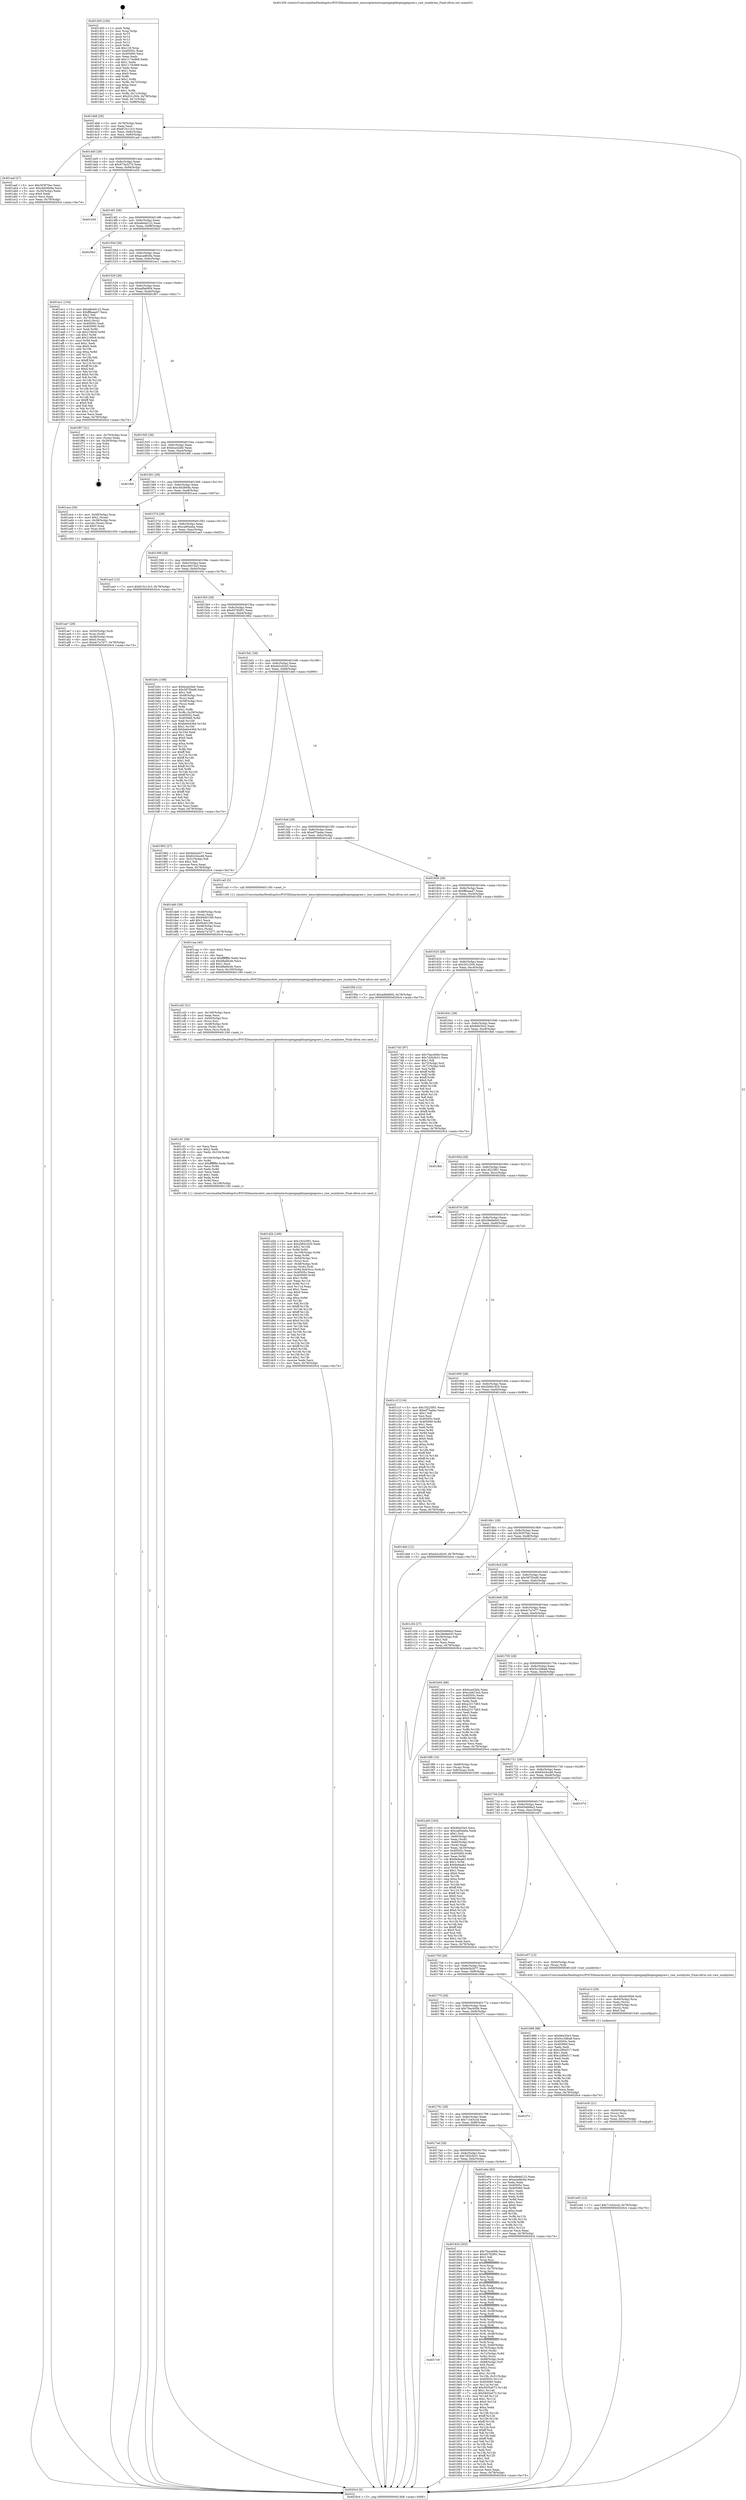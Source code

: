 digraph "0x401450" {
  label = "0x401450 (/mnt/c/Users/mathe/Desktop/tcc/POCII/binaries/extr_emscriptentestsopenjpeglibopenjpegraw.c_raw_numbytes_Final-ollvm.out::main(0))"
  labelloc = "t"
  node[shape=record]

  Entry [label="",width=0.3,height=0.3,shape=circle,fillcolor=black,style=filled]
  "0x4014b8" [label="{
     0x4014b8 [29]\l
     | [instrs]\l
     &nbsp;&nbsp;0x4014b8 \<+3\>: mov -0x78(%rbp),%eax\l
     &nbsp;&nbsp;0x4014bb \<+2\>: mov %eax,%ecx\l
     &nbsp;&nbsp;0x4014bd \<+6\>: sub $0x815c13c3,%ecx\l
     &nbsp;&nbsp;0x4014c3 \<+6\>: mov %eax,-0x8c(%rbp)\l
     &nbsp;&nbsp;0x4014c9 \<+6\>: mov %ecx,-0x90(%rbp)\l
     &nbsp;&nbsp;0x4014cf \<+6\>: je 0000000000401aaf \<main+0x65f\>\l
  }"]
  "0x401aaf" [label="{
     0x401aaf [27]\l
     | [instrs]\l
     &nbsp;&nbsp;0x401aaf \<+5\>: mov $0x303f70ec,%eax\l
     &nbsp;&nbsp;0x401ab4 \<+5\>: mov $0xc6d3849a,%ecx\l
     &nbsp;&nbsp;0x401ab9 \<+3\>: mov -0x30(%rbp),%edx\l
     &nbsp;&nbsp;0x401abc \<+3\>: cmp $0x0,%edx\l
     &nbsp;&nbsp;0x401abf \<+3\>: cmove %ecx,%eax\l
     &nbsp;&nbsp;0x401ac2 \<+3\>: mov %eax,-0x78(%rbp)\l
     &nbsp;&nbsp;0x401ac5 \<+5\>: jmp 00000000004020c4 \<main+0xc74\>\l
  }"]
  "0x4014d5" [label="{
     0x4014d5 [28]\l
     | [instrs]\l
     &nbsp;&nbsp;0x4014d5 \<+5\>: jmp 00000000004014da \<main+0x8a\>\l
     &nbsp;&nbsp;0x4014da \<+6\>: mov -0x8c(%rbp),%eax\l
     &nbsp;&nbsp;0x4014e0 \<+5\>: sub $0x973a3270,%eax\l
     &nbsp;&nbsp;0x4014e5 \<+6\>: mov %eax,-0x94(%rbp)\l
     &nbsp;&nbsp;0x4014eb \<+6\>: je 0000000000401e5d \<main+0xa0d\>\l
  }"]
  Exit [label="",width=0.3,height=0.3,shape=circle,fillcolor=black,style=filled,peripheries=2]
  "0x401e5d" [label="{
     0x401e5d\l
  }", style=dashed]
  "0x4014f1" [label="{
     0x4014f1 [28]\l
     | [instrs]\l
     &nbsp;&nbsp;0x4014f1 \<+5\>: jmp 00000000004014f6 \<main+0xa6\>\l
     &nbsp;&nbsp;0x4014f6 \<+6\>: mov -0x8c(%rbp),%eax\l
     &nbsp;&nbsp;0x4014fc \<+5\>: sub $0xa8e4d122,%eax\l
     &nbsp;&nbsp;0x401501 \<+6\>: mov %eax,-0x98(%rbp)\l
     &nbsp;&nbsp;0x401507 \<+6\>: je 00000000004020b3 \<main+0xc63\>\l
  }"]
  "0x401e45" [label="{
     0x401e45 [12]\l
     | [instrs]\l
     &nbsp;&nbsp;0x401e45 \<+7\>: movl $0x71443ccd,-0x78(%rbp)\l
     &nbsp;&nbsp;0x401e4c \<+5\>: jmp 00000000004020c4 \<main+0xc74\>\l
  }"]
  "0x4020b3" [label="{
     0x4020b3\l
  }", style=dashed]
  "0x40150d" [label="{
     0x40150d [28]\l
     | [instrs]\l
     &nbsp;&nbsp;0x40150d \<+5\>: jmp 0000000000401512 \<main+0xc2\>\l
     &nbsp;&nbsp;0x401512 \<+6\>: mov -0x8c(%rbp),%eax\l
     &nbsp;&nbsp;0x401518 \<+5\>: sub $0xacad6c6a,%eax\l
     &nbsp;&nbsp;0x40151d \<+6\>: mov %eax,-0x9c(%rbp)\l
     &nbsp;&nbsp;0x401523 \<+6\>: je 0000000000401ec1 \<main+0xa71\>\l
  }"]
  "0x401e30" [label="{
     0x401e30 [21]\l
     | [instrs]\l
     &nbsp;&nbsp;0x401e30 \<+4\>: mov -0x50(%rbp),%rcx\l
     &nbsp;&nbsp;0x401e34 \<+3\>: mov (%rcx),%rcx\l
     &nbsp;&nbsp;0x401e37 \<+3\>: mov %rcx,%rdi\l
     &nbsp;&nbsp;0x401e3a \<+6\>: mov %eax,-0x10c(%rbp)\l
     &nbsp;&nbsp;0x401e40 \<+5\>: call 0000000000401030 \<free@plt\>\l
     | [calls]\l
     &nbsp;&nbsp;0x401030 \{1\} (unknown)\l
  }"]
  "0x401ec1" [label="{
     0x401ec1 [154]\l
     | [instrs]\l
     &nbsp;&nbsp;0x401ec1 \<+5\>: mov $0xa8e4d122,%eax\l
     &nbsp;&nbsp;0x401ec6 \<+5\>: mov $0xff6aaa47,%ecx\l
     &nbsp;&nbsp;0x401ecb \<+2\>: mov $0x1,%dl\l
     &nbsp;&nbsp;0x401ecd \<+4\>: mov -0x70(%rbp),%rsi\l
     &nbsp;&nbsp;0x401ed1 \<+6\>: movl $0x0,(%rsi)\l
     &nbsp;&nbsp;0x401ed7 \<+7\>: mov 0x40505c,%edi\l
     &nbsp;&nbsp;0x401ede \<+8\>: mov 0x405060,%r8d\l
     &nbsp;&nbsp;0x401ee6 \<+3\>: mov %edi,%r9d\l
     &nbsp;&nbsp;0x401ee9 \<+7\>: sub $0x2180c6,%r9d\l
     &nbsp;&nbsp;0x401ef0 \<+4\>: sub $0x1,%r9d\l
     &nbsp;&nbsp;0x401ef4 \<+7\>: add $0x2180c6,%r9d\l
     &nbsp;&nbsp;0x401efb \<+4\>: imul %r9d,%edi\l
     &nbsp;&nbsp;0x401eff \<+3\>: and $0x1,%edi\l
     &nbsp;&nbsp;0x401f02 \<+3\>: cmp $0x0,%edi\l
     &nbsp;&nbsp;0x401f05 \<+4\>: sete %r10b\l
     &nbsp;&nbsp;0x401f09 \<+4\>: cmp $0xa,%r8d\l
     &nbsp;&nbsp;0x401f0d \<+4\>: setl %r11b\l
     &nbsp;&nbsp;0x401f11 \<+3\>: mov %r10b,%bl\l
     &nbsp;&nbsp;0x401f14 \<+3\>: xor $0xff,%bl\l
     &nbsp;&nbsp;0x401f17 \<+3\>: mov %r11b,%r14b\l
     &nbsp;&nbsp;0x401f1a \<+4\>: xor $0xff,%r14b\l
     &nbsp;&nbsp;0x401f1e \<+3\>: xor $0x0,%dl\l
     &nbsp;&nbsp;0x401f21 \<+3\>: mov %bl,%r15b\l
     &nbsp;&nbsp;0x401f24 \<+4\>: and $0x0,%r15b\l
     &nbsp;&nbsp;0x401f28 \<+3\>: and %dl,%r10b\l
     &nbsp;&nbsp;0x401f2b \<+3\>: mov %r14b,%r12b\l
     &nbsp;&nbsp;0x401f2e \<+4\>: and $0x0,%r12b\l
     &nbsp;&nbsp;0x401f32 \<+3\>: and %dl,%r11b\l
     &nbsp;&nbsp;0x401f35 \<+3\>: or %r10b,%r15b\l
     &nbsp;&nbsp;0x401f38 \<+3\>: or %r11b,%r12b\l
     &nbsp;&nbsp;0x401f3b \<+3\>: xor %r12b,%r15b\l
     &nbsp;&nbsp;0x401f3e \<+3\>: or %r14b,%bl\l
     &nbsp;&nbsp;0x401f41 \<+3\>: xor $0xff,%bl\l
     &nbsp;&nbsp;0x401f44 \<+3\>: or $0x0,%dl\l
     &nbsp;&nbsp;0x401f47 \<+2\>: and %dl,%bl\l
     &nbsp;&nbsp;0x401f49 \<+3\>: or %bl,%r15b\l
     &nbsp;&nbsp;0x401f4c \<+4\>: test $0x1,%r15b\l
     &nbsp;&nbsp;0x401f50 \<+3\>: cmovne %ecx,%eax\l
     &nbsp;&nbsp;0x401f53 \<+3\>: mov %eax,-0x78(%rbp)\l
     &nbsp;&nbsp;0x401f56 \<+5\>: jmp 00000000004020c4 \<main+0xc74\>\l
  }"]
  "0x401529" [label="{
     0x401529 [28]\l
     | [instrs]\l
     &nbsp;&nbsp;0x401529 \<+5\>: jmp 000000000040152e \<main+0xde\>\l
     &nbsp;&nbsp;0x40152e \<+6\>: mov -0x8c(%rbp),%eax\l
     &nbsp;&nbsp;0x401534 \<+5\>: sub $0xadfa6804,%eax\l
     &nbsp;&nbsp;0x401539 \<+6\>: mov %eax,-0xa0(%rbp)\l
     &nbsp;&nbsp;0x40153f \<+6\>: je 0000000000401f67 \<main+0xb17\>\l
  }"]
  "0x401e13" [label="{
     0x401e13 [29]\l
     | [instrs]\l
     &nbsp;&nbsp;0x401e13 \<+10\>: movabs $0x4030b6,%rdi\l
     &nbsp;&nbsp;0x401e1d \<+4\>: mov -0x40(%rbp),%rcx\l
     &nbsp;&nbsp;0x401e21 \<+2\>: mov %eax,(%rcx)\l
     &nbsp;&nbsp;0x401e23 \<+4\>: mov -0x40(%rbp),%rcx\l
     &nbsp;&nbsp;0x401e27 \<+2\>: mov (%rcx),%esi\l
     &nbsp;&nbsp;0x401e29 \<+2\>: mov $0x0,%al\l
     &nbsp;&nbsp;0x401e2b \<+5\>: call 0000000000401040 \<printf@plt\>\l
     | [calls]\l
     &nbsp;&nbsp;0x401040 \{1\} (unknown)\l
  }"]
  "0x401f67" [label="{
     0x401f67 [21]\l
     | [instrs]\l
     &nbsp;&nbsp;0x401f67 \<+4\>: mov -0x70(%rbp),%rax\l
     &nbsp;&nbsp;0x401f6b \<+2\>: mov (%rax),%eax\l
     &nbsp;&nbsp;0x401f6d \<+4\>: lea -0x28(%rbp),%rsp\l
     &nbsp;&nbsp;0x401f71 \<+1\>: pop %rbx\l
     &nbsp;&nbsp;0x401f72 \<+2\>: pop %r12\l
     &nbsp;&nbsp;0x401f74 \<+2\>: pop %r13\l
     &nbsp;&nbsp;0x401f76 \<+2\>: pop %r14\l
     &nbsp;&nbsp;0x401f78 \<+2\>: pop %r15\l
     &nbsp;&nbsp;0x401f7a \<+1\>: pop %rbp\l
     &nbsp;&nbsp;0x401f7b \<+1\>: ret\l
  }"]
  "0x401545" [label="{
     0x401545 [28]\l
     | [instrs]\l
     &nbsp;&nbsp;0x401545 \<+5\>: jmp 000000000040154a \<main+0xfa\>\l
     &nbsp;&nbsp;0x40154a \<+6\>: mov -0x8c(%rbp),%eax\l
     &nbsp;&nbsp;0x401550 \<+5\>: sub $0xbca42bfc,%eax\l
     &nbsp;&nbsp;0x401555 \<+6\>: mov %eax,-0xa4(%rbp)\l
     &nbsp;&nbsp;0x40155b \<+6\>: je 0000000000401fe8 \<main+0xb98\>\l
  }"]
  "0x401d2b" [label="{
     0x401d2b [169]\l
     | [instrs]\l
     &nbsp;&nbsp;0x401d2b \<+5\>: mov $0x19225f01,%ecx\l
     &nbsp;&nbsp;0x401d30 \<+5\>: mov $0x2b941620,%edx\l
     &nbsp;&nbsp;0x401d35 \<+3\>: mov $0x1,%r10b\l
     &nbsp;&nbsp;0x401d38 \<+3\>: xor %r8d,%r8d\l
     &nbsp;&nbsp;0x401d3b \<+7\>: mov -0x108(%rbp),%r9d\l
     &nbsp;&nbsp;0x401d42 \<+4\>: imul %eax,%r9d\l
     &nbsp;&nbsp;0x401d46 \<+4\>: mov -0x50(%rbp),%rsi\l
     &nbsp;&nbsp;0x401d4a \<+3\>: mov (%rsi),%rsi\l
     &nbsp;&nbsp;0x401d4d \<+4\>: mov -0x48(%rbp),%rdi\l
     &nbsp;&nbsp;0x401d51 \<+3\>: movslq (%rdi),%rdi\l
     &nbsp;&nbsp;0x401d54 \<+5\>: mov %r9d,0x4(%rsi,%rdi,8)\l
     &nbsp;&nbsp;0x401d59 \<+7\>: mov 0x40505c,%eax\l
     &nbsp;&nbsp;0x401d60 \<+8\>: mov 0x405060,%r9d\l
     &nbsp;&nbsp;0x401d68 \<+4\>: sub $0x1,%r8d\l
     &nbsp;&nbsp;0x401d6c \<+3\>: mov %eax,%r11d\l
     &nbsp;&nbsp;0x401d6f \<+3\>: add %r8d,%r11d\l
     &nbsp;&nbsp;0x401d72 \<+4\>: imul %r11d,%eax\l
     &nbsp;&nbsp;0x401d76 \<+3\>: and $0x1,%eax\l
     &nbsp;&nbsp;0x401d79 \<+3\>: cmp $0x0,%eax\l
     &nbsp;&nbsp;0x401d7c \<+3\>: sete %bl\l
     &nbsp;&nbsp;0x401d7f \<+4\>: cmp $0xa,%r9d\l
     &nbsp;&nbsp;0x401d83 \<+4\>: setl %r14b\l
     &nbsp;&nbsp;0x401d87 \<+3\>: mov %bl,%r15b\l
     &nbsp;&nbsp;0x401d8a \<+4\>: xor $0xff,%r15b\l
     &nbsp;&nbsp;0x401d8e \<+3\>: mov %r14b,%r12b\l
     &nbsp;&nbsp;0x401d91 \<+4\>: xor $0xff,%r12b\l
     &nbsp;&nbsp;0x401d95 \<+4\>: xor $0x0,%r10b\l
     &nbsp;&nbsp;0x401d99 \<+3\>: mov %r15b,%r13b\l
     &nbsp;&nbsp;0x401d9c \<+4\>: and $0x0,%r13b\l
     &nbsp;&nbsp;0x401da0 \<+3\>: and %r10b,%bl\l
     &nbsp;&nbsp;0x401da3 \<+3\>: mov %r12b,%al\l
     &nbsp;&nbsp;0x401da6 \<+2\>: and $0x0,%al\l
     &nbsp;&nbsp;0x401da8 \<+3\>: and %r10b,%r14b\l
     &nbsp;&nbsp;0x401dab \<+3\>: or %bl,%r13b\l
     &nbsp;&nbsp;0x401dae \<+3\>: or %r14b,%al\l
     &nbsp;&nbsp;0x401db1 \<+3\>: xor %al,%r13b\l
     &nbsp;&nbsp;0x401db4 \<+3\>: or %r12b,%r15b\l
     &nbsp;&nbsp;0x401db7 \<+4\>: xor $0xff,%r15b\l
     &nbsp;&nbsp;0x401dbb \<+4\>: or $0x0,%r10b\l
     &nbsp;&nbsp;0x401dbf \<+3\>: and %r10b,%r15b\l
     &nbsp;&nbsp;0x401dc2 \<+3\>: or %r15b,%r13b\l
     &nbsp;&nbsp;0x401dc5 \<+4\>: test $0x1,%r13b\l
     &nbsp;&nbsp;0x401dc9 \<+3\>: cmovne %edx,%ecx\l
     &nbsp;&nbsp;0x401dcc \<+3\>: mov %ecx,-0x78(%rbp)\l
     &nbsp;&nbsp;0x401dcf \<+5\>: jmp 00000000004020c4 \<main+0xc74\>\l
  }"]
  "0x401fe8" [label="{
     0x401fe8\l
  }", style=dashed]
  "0x401561" [label="{
     0x401561 [28]\l
     | [instrs]\l
     &nbsp;&nbsp;0x401561 \<+5\>: jmp 0000000000401566 \<main+0x116\>\l
     &nbsp;&nbsp;0x401566 \<+6\>: mov -0x8c(%rbp),%eax\l
     &nbsp;&nbsp;0x40156c \<+5\>: sub $0xc6d3849a,%eax\l
     &nbsp;&nbsp;0x401571 \<+6\>: mov %eax,-0xa8(%rbp)\l
     &nbsp;&nbsp;0x401577 \<+6\>: je 0000000000401aca \<main+0x67a\>\l
  }"]
  "0x401cf1" [label="{
     0x401cf1 [58]\l
     | [instrs]\l
     &nbsp;&nbsp;0x401cf1 \<+2\>: xor %ecx,%ecx\l
     &nbsp;&nbsp;0x401cf3 \<+5\>: mov $0x2,%edx\l
     &nbsp;&nbsp;0x401cf8 \<+6\>: mov %edx,-0x104(%rbp)\l
     &nbsp;&nbsp;0x401cfe \<+1\>: cltd\l
     &nbsp;&nbsp;0x401cff \<+7\>: mov -0x104(%rbp),%r8d\l
     &nbsp;&nbsp;0x401d06 \<+3\>: idiv %r8d\l
     &nbsp;&nbsp;0x401d09 \<+6\>: imul $0xfffffffe,%edx,%edx\l
     &nbsp;&nbsp;0x401d0f \<+3\>: mov %ecx,%r9d\l
     &nbsp;&nbsp;0x401d12 \<+3\>: sub %edx,%r9d\l
     &nbsp;&nbsp;0x401d15 \<+2\>: mov %ecx,%edx\l
     &nbsp;&nbsp;0x401d17 \<+3\>: sub $0x1,%edx\l
     &nbsp;&nbsp;0x401d1a \<+3\>: add %edx,%r9d\l
     &nbsp;&nbsp;0x401d1d \<+3\>: sub %r9d,%ecx\l
     &nbsp;&nbsp;0x401d20 \<+6\>: mov %ecx,-0x108(%rbp)\l
     &nbsp;&nbsp;0x401d26 \<+5\>: call 0000000000401160 \<next_i\>\l
     | [calls]\l
     &nbsp;&nbsp;0x401160 \{1\} (/mnt/c/Users/mathe/Desktop/tcc/POCII/binaries/extr_emscriptentestsopenjpeglibopenjpegraw.c_raw_numbytes_Final-ollvm.out::next_i)\l
  }"]
  "0x401aca" [label="{
     0x401aca [29]\l
     | [instrs]\l
     &nbsp;&nbsp;0x401aca \<+4\>: mov -0x58(%rbp),%rax\l
     &nbsp;&nbsp;0x401ace \<+6\>: movl $0x1,(%rax)\l
     &nbsp;&nbsp;0x401ad4 \<+4\>: mov -0x58(%rbp),%rax\l
     &nbsp;&nbsp;0x401ad8 \<+3\>: movslq (%rax),%rax\l
     &nbsp;&nbsp;0x401adb \<+4\>: shl $0x3,%rax\l
     &nbsp;&nbsp;0x401adf \<+3\>: mov %rax,%rdi\l
     &nbsp;&nbsp;0x401ae2 \<+5\>: call 0000000000401050 \<malloc@plt\>\l
     | [calls]\l
     &nbsp;&nbsp;0x401050 \{1\} (unknown)\l
  }"]
  "0x40157d" [label="{
     0x40157d [28]\l
     | [instrs]\l
     &nbsp;&nbsp;0x40157d \<+5\>: jmp 0000000000401582 \<main+0x132\>\l
     &nbsp;&nbsp;0x401582 \<+6\>: mov -0x8c(%rbp),%eax\l
     &nbsp;&nbsp;0x401588 \<+5\>: sub $0xca85eeba,%eax\l
     &nbsp;&nbsp;0x40158d \<+6\>: mov %eax,-0xac(%rbp)\l
     &nbsp;&nbsp;0x401593 \<+6\>: je 0000000000401aa3 \<main+0x653\>\l
  }"]
  "0x401cd2" [label="{
     0x401cd2 [31]\l
     | [instrs]\l
     &nbsp;&nbsp;0x401cd2 \<+6\>: mov -0x100(%rbp),%ecx\l
     &nbsp;&nbsp;0x401cd8 \<+3\>: imul %eax,%ecx\l
     &nbsp;&nbsp;0x401cdb \<+4\>: mov -0x50(%rbp),%rsi\l
     &nbsp;&nbsp;0x401cdf \<+3\>: mov (%rsi),%rsi\l
     &nbsp;&nbsp;0x401ce2 \<+4\>: mov -0x48(%rbp),%rdi\l
     &nbsp;&nbsp;0x401ce6 \<+3\>: movslq (%rdi),%rdi\l
     &nbsp;&nbsp;0x401ce9 \<+3\>: mov %ecx,(%rsi,%rdi,8)\l
     &nbsp;&nbsp;0x401cec \<+5\>: call 0000000000401160 \<next_i\>\l
     | [calls]\l
     &nbsp;&nbsp;0x401160 \{1\} (/mnt/c/Users/mathe/Desktop/tcc/POCII/binaries/extr_emscriptentestsopenjpeglibopenjpegraw.c_raw_numbytes_Final-ollvm.out::next_i)\l
  }"]
  "0x401aa3" [label="{
     0x401aa3 [12]\l
     | [instrs]\l
     &nbsp;&nbsp;0x401aa3 \<+7\>: movl $0x815c13c3,-0x78(%rbp)\l
     &nbsp;&nbsp;0x401aaa \<+5\>: jmp 00000000004020c4 \<main+0xc74\>\l
  }"]
  "0x401599" [label="{
     0x401599 [28]\l
     | [instrs]\l
     &nbsp;&nbsp;0x401599 \<+5\>: jmp 000000000040159e \<main+0x14e\>\l
     &nbsp;&nbsp;0x40159e \<+6\>: mov -0x8c(%rbp),%eax\l
     &nbsp;&nbsp;0x4015a4 \<+5\>: sub $0xccb615a5,%eax\l
     &nbsp;&nbsp;0x4015a9 \<+6\>: mov %eax,-0xb0(%rbp)\l
     &nbsp;&nbsp;0x4015af \<+6\>: je 0000000000401b5c \<main+0x70c\>\l
  }"]
  "0x401caa" [label="{
     0x401caa [40]\l
     | [instrs]\l
     &nbsp;&nbsp;0x401caa \<+5\>: mov $0x2,%ecx\l
     &nbsp;&nbsp;0x401caf \<+1\>: cltd\l
     &nbsp;&nbsp;0x401cb0 \<+2\>: idiv %ecx\l
     &nbsp;&nbsp;0x401cb2 \<+6\>: imul $0xfffffffe,%edx,%ecx\l
     &nbsp;&nbsp;0x401cb8 \<+6\>: sub $0xd6afdceb,%ecx\l
     &nbsp;&nbsp;0x401cbe \<+3\>: add $0x1,%ecx\l
     &nbsp;&nbsp;0x401cc1 \<+6\>: add $0xd6afdceb,%ecx\l
     &nbsp;&nbsp;0x401cc7 \<+6\>: mov %ecx,-0x100(%rbp)\l
     &nbsp;&nbsp;0x401ccd \<+5\>: call 0000000000401160 \<next_i\>\l
     | [calls]\l
     &nbsp;&nbsp;0x401160 \{1\} (/mnt/c/Users/mathe/Desktop/tcc/POCII/binaries/extr_emscriptentestsopenjpeglibopenjpegraw.c_raw_numbytes_Final-ollvm.out::next_i)\l
  }"]
  "0x401b5c" [label="{
     0x401b5c [168]\l
     | [instrs]\l
     &nbsp;&nbsp;0x401b5c \<+5\>: mov $0xbca42bfc,%eax\l
     &nbsp;&nbsp;0x401b61 \<+5\>: mov $0x387f3ed6,%ecx\l
     &nbsp;&nbsp;0x401b66 \<+2\>: mov $0x1,%dl\l
     &nbsp;&nbsp;0x401b68 \<+4\>: mov -0x48(%rbp),%rsi\l
     &nbsp;&nbsp;0x401b6c \<+2\>: mov (%rsi),%edi\l
     &nbsp;&nbsp;0x401b6e \<+4\>: mov -0x58(%rbp),%rsi\l
     &nbsp;&nbsp;0x401b72 \<+2\>: cmp (%rsi),%edi\l
     &nbsp;&nbsp;0x401b74 \<+4\>: setl %r8b\l
     &nbsp;&nbsp;0x401b78 \<+4\>: and $0x1,%r8b\l
     &nbsp;&nbsp;0x401b7c \<+4\>: mov %r8b,-0x29(%rbp)\l
     &nbsp;&nbsp;0x401b80 \<+7\>: mov 0x40505c,%edi\l
     &nbsp;&nbsp;0x401b87 \<+8\>: mov 0x405060,%r9d\l
     &nbsp;&nbsp;0x401b8f \<+3\>: mov %edi,%r10d\l
     &nbsp;&nbsp;0x401b92 \<+7\>: sub $0xbe6e436d,%r10d\l
     &nbsp;&nbsp;0x401b99 \<+4\>: sub $0x1,%r10d\l
     &nbsp;&nbsp;0x401b9d \<+7\>: add $0xbe6e436d,%r10d\l
     &nbsp;&nbsp;0x401ba4 \<+4\>: imul %r10d,%edi\l
     &nbsp;&nbsp;0x401ba8 \<+3\>: and $0x1,%edi\l
     &nbsp;&nbsp;0x401bab \<+3\>: cmp $0x0,%edi\l
     &nbsp;&nbsp;0x401bae \<+4\>: sete %r8b\l
     &nbsp;&nbsp;0x401bb2 \<+4\>: cmp $0xa,%r9d\l
     &nbsp;&nbsp;0x401bb6 \<+4\>: setl %r11b\l
     &nbsp;&nbsp;0x401bba \<+3\>: mov %r8b,%bl\l
     &nbsp;&nbsp;0x401bbd \<+3\>: xor $0xff,%bl\l
     &nbsp;&nbsp;0x401bc0 \<+3\>: mov %r11b,%r14b\l
     &nbsp;&nbsp;0x401bc3 \<+4\>: xor $0xff,%r14b\l
     &nbsp;&nbsp;0x401bc7 \<+3\>: xor $0x1,%dl\l
     &nbsp;&nbsp;0x401bca \<+3\>: mov %bl,%r15b\l
     &nbsp;&nbsp;0x401bcd \<+4\>: and $0xff,%r15b\l
     &nbsp;&nbsp;0x401bd1 \<+3\>: and %dl,%r8b\l
     &nbsp;&nbsp;0x401bd4 \<+3\>: mov %r14b,%r12b\l
     &nbsp;&nbsp;0x401bd7 \<+4\>: and $0xff,%r12b\l
     &nbsp;&nbsp;0x401bdb \<+3\>: and %dl,%r11b\l
     &nbsp;&nbsp;0x401bde \<+3\>: or %r8b,%r15b\l
     &nbsp;&nbsp;0x401be1 \<+3\>: or %r11b,%r12b\l
     &nbsp;&nbsp;0x401be4 \<+3\>: xor %r12b,%r15b\l
     &nbsp;&nbsp;0x401be7 \<+3\>: or %r14b,%bl\l
     &nbsp;&nbsp;0x401bea \<+3\>: xor $0xff,%bl\l
     &nbsp;&nbsp;0x401bed \<+3\>: or $0x1,%dl\l
     &nbsp;&nbsp;0x401bf0 \<+2\>: and %dl,%bl\l
     &nbsp;&nbsp;0x401bf2 \<+3\>: or %bl,%r15b\l
     &nbsp;&nbsp;0x401bf5 \<+4\>: test $0x1,%r15b\l
     &nbsp;&nbsp;0x401bf9 \<+3\>: cmovne %ecx,%eax\l
     &nbsp;&nbsp;0x401bfc \<+3\>: mov %eax,-0x78(%rbp)\l
     &nbsp;&nbsp;0x401bff \<+5\>: jmp 00000000004020c4 \<main+0xc74\>\l
  }"]
  "0x4015b5" [label="{
     0x4015b5 [28]\l
     | [instrs]\l
     &nbsp;&nbsp;0x4015b5 \<+5\>: jmp 00000000004015ba \<main+0x16a\>\l
     &nbsp;&nbsp;0x4015ba \<+6\>: mov -0x8c(%rbp),%eax\l
     &nbsp;&nbsp;0x4015c0 \<+5\>: sub $0xd3782f01,%eax\l
     &nbsp;&nbsp;0x4015c5 \<+6\>: mov %eax,-0xb4(%rbp)\l
     &nbsp;&nbsp;0x4015cb \<+6\>: je 0000000000401962 \<main+0x512\>\l
  }"]
  "0x401ae7" [label="{
     0x401ae7 [29]\l
     | [instrs]\l
     &nbsp;&nbsp;0x401ae7 \<+4\>: mov -0x50(%rbp),%rdi\l
     &nbsp;&nbsp;0x401aeb \<+3\>: mov %rax,(%rdi)\l
     &nbsp;&nbsp;0x401aee \<+4\>: mov -0x48(%rbp),%rax\l
     &nbsp;&nbsp;0x401af2 \<+6\>: movl $0x0,(%rax)\l
     &nbsp;&nbsp;0x401af8 \<+7\>: movl $0x4c7a7d77,-0x78(%rbp)\l
     &nbsp;&nbsp;0x401aff \<+5\>: jmp 00000000004020c4 \<main+0xc74\>\l
  }"]
  "0x401962" [label="{
     0x401962 [27]\l
     | [instrs]\l
     &nbsp;&nbsp;0x401962 \<+5\>: mov $0x6e5a2677,%eax\l
     &nbsp;&nbsp;0x401967 \<+5\>: mov $0x6424ca46,%ecx\l
     &nbsp;&nbsp;0x40196c \<+3\>: mov -0x31(%rbp),%dl\l
     &nbsp;&nbsp;0x40196f \<+3\>: test $0x1,%dl\l
     &nbsp;&nbsp;0x401972 \<+3\>: cmovne %ecx,%eax\l
     &nbsp;&nbsp;0x401975 \<+3\>: mov %eax,-0x78(%rbp)\l
     &nbsp;&nbsp;0x401978 \<+5\>: jmp 00000000004020c4 \<main+0xc74\>\l
  }"]
  "0x4015d1" [label="{
     0x4015d1 [28]\l
     | [instrs]\l
     &nbsp;&nbsp;0x4015d1 \<+5\>: jmp 00000000004015d6 \<main+0x186\>\l
     &nbsp;&nbsp;0x4015d6 \<+6\>: mov -0x8c(%rbp),%eax\l
     &nbsp;&nbsp;0x4015dc \<+5\>: sub $0xeb2cd2e5,%eax\l
     &nbsp;&nbsp;0x4015e1 \<+6\>: mov %eax,-0xb8(%rbp)\l
     &nbsp;&nbsp;0x4015e7 \<+6\>: je 0000000000401de0 \<main+0x990\>\l
  }"]
  "0x401a00" [label="{
     0x401a00 [163]\l
     | [instrs]\l
     &nbsp;&nbsp;0x401a00 \<+5\>: mov $0x9d435e3,%ecx\l
     &nbsp;&nbsp;0x401a05 \<+5\>: mov $0xca85eeba,%edx\l
     &nbsp;&nbsp;0x401a0a \<+3\>: mov $0x1,%sil\l
     &nbsp;&nbsp;0x401a0d \<+4\>: mov -0x60(%rbp),%rdi\l
     &nbsp;&nbsp;0x401a11 \<+2\>: mov %eax,(%rdi)\l
     &nbsp;&nbsp;0x401a13 \<+4\>: mov -0x60(%rbp),%rdi\l
     &nbsp;&nbsp;0x401a17 \<+2\>: mov (%rdi),%eax\l
     &nbsp;&nbsp;0x401a19 \<+3\>: mov %eax,-0x30(%rbp)\l
     &nbsp;&nbsp;0x401a1c \<+7\>: mov 0x40505c,%eax\l
     &nbsp;&nbsp;0x401a23 \<+8\>: mov 0x405060,%r8d\l
     &nbsp;&nbsp;0x401a2b \<+3\>: mov %eax,%r9d\l
     &nbsp;&nbsp;0x401a2e \<+7\>: sub $0x6e9aa63,%r9d\l
     &nbsp;&nbsp;0x401a35 \<+4\>: sub $0x1,%r9d\l
     &nbsp;&nbsp;0x401a39 \<+7\>: add $0x6e9aa63,%r9d\l
     &nbsp;&nbsp;0x401a40 \<+4\>: imul %r9d,%eax\l
     &nbsp;&nbsp;0x401a44 \<+3\>: and $0x1,%eax\l
     &nbsp;&nbsp;0x401a47 \<+3\>: cmp $0x0,%eax\l
     &nbsp;&nbsp;0x401a4a \<+4\>: sete %r10b\l
     &nbsp;&nbsp;0x401a4e \<+4\>: cmp $0xa,%r8d\l
     &nbsp;&nbsp;0x401a52 \<+4\>: setl %r11b\l
     &nbsp;&nbsp;0x401a56 \<+3\>: mov %r10b,%bl\l
     &nbsp;&nbsp;0x401a59 \<+3\>: xor $0xff,%bl\l
     &nbsp;&nbsp;0x401a5c \<+3\>: mov %r11b,%r14b\l
     &nbsp;&nbsp;0x401a5f \<+4\>: xor $0xff,%r14b\l
     &nbsp;&nbsp;0x401a63 \<+4\>: xor $0x0,%sil\l
     &nbsp;&nbsp;0x401a67 \<+3\>: mov %bl,%r15b\l
     &nbsp;&nbsp;0x401a6a \<+4\>: and $0x0,%r15b\l
     &nbsp;&nbsp;0x401a6e \<+3\>: and %sil,%r10b\l
     &nbsp;&nbsp;0x401a71 \<+3\>: mov %r14b,%r12b\l
     &nbsp;&nbsp;0x401a74 \<+4\>: and $0x0,%r12b\l
     &nbsp;&nbsp;0x401a78 \<+3\>: and %sil,%r11b\l
     &nbsp;&nbsp;0x401a7b \<+3\>: or %r10b,%r15b\l
     &nbsp;&nbsp;0x401a7e \<+3\>: or %r11b,%r12b\l
     &nbsp;&nbsp;0x401a81 \<+3\>: xor %r12b,%r15b\l
     &nbsp;&nbsp;0x401a84 \<+3\>: or %r14b,%bl\l
     &nbsp;&nbsp;0x401a87 \<+3\>: xor $0xff,%bl\l
     &nbsp;&nbsp;0x401a8a \<+4\>: or $0x0,%sil\l
     &nbsp;&nbsp;0x401a8e \<+3\>: and %sil,%bl\l
     &nbsp;&nbsp;0x401a91 \<+3\>: or %bl,%r15b\l
     &nbsp;&nbsp;0x401a94 \<+4\>: test $0x1,%r15b\l
     &nbsp;&nbsp;0x401a98 \<+3\>: cmovne %edx,%ecx\l
     &nbsp;&nbsp;0x401a9b \<+3\>: mov %ecx,-0x78(%rbp)\l
     &nbsp;&nbsp;0x401a9e \<+5\>: jmp 00000000004020c4 \<main+0xc74\>\l
  }"]
  "0x401de0" [label="{
     0x401de0 [39]\l
     | [instrs]\l
     &nbsp;&nbsp;0x401de0 \<+4\>: mov -0x48(%rbp),%rax\l
     &nbsp;&nbsp;0x401de4 \<+2\>: mov (%rax),%ecx\l
     &nbsp;&nbsp;0x401de6 \<+6\>: sub $0x944015f0,%ecx\l
     &nbsp;&nbsp;0x401dec \<+3\>: add $0x1,%ecx\l
     &nbsp;&nbsp;0x401def \<+6\>: add $0x944015f0,%ecx\l
     &nbsp;&nbsp;0x401df5 \<+4\>: mov -0x48(%rbp),%rax\l
     &nbsp;&nbsp;0x401df9 \<+2\>: mov %ecx,(%rax)\l
     &nbsp;&nbsp;0x401dfb \<+7\>: movl $0x4c7a7d77,-0x78(%rbp)\l
     &nbsp;&nbsp;0x401e02 \<+5\>: jmp 00000000004020c4 \<main+0xc74\>\l
  }"]
  "0x4015ed" [label="{
     0x4015ed [28]\l
     | [instrs]\l
     &nbsp;&nbsp;0x4015ed \<+5\>: jmp 00000000004015f2 \<main+0x1a2\>\l
     &nbsp;&nbsp;0x4015f2 \<+6\>: mov -0x8c(%rbp),%eax\l
     &nbsp;&nbsp;0x4015f8 \<+5\>: sub $0xef75adac,%eax\l
     &nbsp;&nbsp;0x4015fd \<+6\>: mov %eax,-0xbc(%rbp)\l
     &nbsp;&nbsp;0x401603 \<+6\>: je 0000000000401ca5 \<main+0x855\>\l
  }"]
  "0x4017c9" [label="{
     0x4017c9\l
  }", style=dashed]
  "0x401ca5" [label="{
     0x401ca5 [5]\l
     | [instrs]\l
     &nbsp;&nbsp;0x401ca5 \<+5\>: call 0000000000401160 \<next_i\>\l
     | [calls]\l
     &nbsp;&nbsp;0x401160 \{1\} (/mnt/c/Users/mathe/Desktop/tcc/POCII/binaries/extr_emscriptentestsopenjpeglibopenjpegraw.c_raw_numbytes_Final-ollvm.out::next_i)\l
  }"]
  "0x401609" [label="{
     0x401609 [28]\l
     | [instrs]\l
     &nbsp;&nbsp;0x401609 \<+5\>: jmp 000000000040160e \<main+0x1be\>\l
     &nbsp;&nbsp;0x40160e \<+6\>: mov -0x8c(%rbp),%eax\l
     &nbsp;&nbsp;0x401614 \<+5\>: sub $0xff6aaa47,%eax\l
     &nbsp;&nbsp;0x401619 \<+6\>: mov %eax,-0xc0(%rbp)\l
     &nbsp;&nbsp;0x40161f \<+6\>: je 0000000000401f5b \<main+0xb0b\>\l
  }"]
  "0x401834" [label="{
     0x401834 [302]\l
     | [instrs]\l
     &nbsp;&nbsp;0x401834 \<+5\>: mov $0x70ac400b,%eax\l
     &nbsp;&nbsp;0x401839 \<+5\>: mov $0xd3782f01,%ecx\l
     &nbsp;&nbsp;0x40183e \<+2\>: mov $0x1,%dl\l
     &nbsp;&nbsp;0x401840 \<+3\>: mov %rsp,%rsi\l
     &nbsp;&nbsp;0x401843 \<+4\>: add $0xfffffffffffffff0,%rsi\l
     &nbsp;&nbsp;0x401847 \<+3\>: mov %rsi,%rsp\l
     &nbsp;&nbsp;0x40184a \<+4\>: mov %rsi,-0x70(%rbp)\l
     &nbsp;&nbsp;0x40184e \<+3\>: mov %rsp,%rsi\l
     &nbsp;&nbsp;0x401851 \<+4\>: add $0xfffffffffffffff0,%rsi\l
     &nbsp;&nbsp;0x401855 \<+3\>: mov %rsi,%rsp\l
     &nbsp;&nbsp;0x401858 \<+3\>: mov %rsp,%rdi\l
     &nbsp;&nbsp;0x40185b \<+4\>: add $0xfffffffffffffff0,%rdi\l
     &nbsp;&nbsp;0x40185f \<+3\>: mov %rdi,%rsp\l
     &nbsp;&nbsp;0x401862 \<+4\>: mov %rdi,-0x68(%rbp)\l
     &nbsp;&nbsp;0x401866 \<+3\>: mov %rsp,%rdi\l
     &nbsp;&nbsp;0x401869 \<+4\>: add $0xfffffffffffffff0,%rdi\l
     &nbsp;&nbsp;0x40186d \<+3\>: mov %rdi,%rsp\l
     &nbsp;&nbsp;0x401870 \<+4\>: mov %rdi,-0x60(%rbp)\l
     &nbsp;&nbsp;0x401874 \<+3\>: mov %rsp,%rdi\l
     &nbsp;&nbsp;0x401877 \<+4\>: add $0xfffffffffffffff0,%rdi\l
     &nbsp;&nbsp;0x40187b \<+3\>: mov %rdi,%rsp\l
     &nbsp;&nbsp;0x40187e \<+4\>: mov %rdi,-0x58(%rbp)\l
     &nbsp;&nbsp;0x401882 \<+3\>: mov %rsp,%rdi\l
     &nbsp;&nbsp;0x401885 \<+4\>: add $0xfffffffffffffff0,%rdi\l
     &nbsp;&nbsp;0x401889 \<+3\>: mov %rdi,%rsp\l
     &nbsp;&nbsp;0x40188c \<+4\>: mov %rdi,-0x50(%rbp)\l
     &nbsp;&nbsp;0x401890 \<+3\>: mov %rsp,%rdi\l
     &nbsp;&nbsp;0x401893 \<+4\>: add $0xfffffffffffffff0,%rdi\l
     &nbsp;&nbsp;0x401897 \<+3\>: mov %rdi,%rsp\l
     &nbsp;&nbsp;0x40189a \<+4\>: mov %rdi,-0x48(%rbp)\l
     &nbsp;&nbsp;0x40189e \<+3\>: mov %rsp,%rdi\l
     &nbsp;&nbsp;0x4018a1 \<+4\>: add $0xfffffffffffffff0,%rdi\l
     &nbsp;&nbsp;0x4018a5 \<+3\>: mov %rdi,%rsp\l
     &nbsp;&nbsp;0x4018a8 \<+4\>: mov %rdi,-0x40(%rbp)\l
     &nbsp;&nbsp;0x4018ac \<+4\>: mov -0x70(%rbp),%rdi\l
     &nbsp;&nbsp;0x4018b0 \<+6\>: movl $0x0,(%rdi)\l
     &nbsp;&nbsp;0x4018b6 \<+4\>: mov -0x7c(%rbp),%r8d\l
     &nbsp;&nbsp;0x4018ba \<+3\>: mov %r8d,(%rsi)\l
     &nbsp;&nbsp;0x4018bd \<+4\>: mov -0x68(%rbp),%rdi\l
     &nbsp;&nbsp;0x4018c1 \<+7\>: mov -0x88(%rbp),%r9\l
     &nbsp;&nbsp;0x4018c8 \<+3\>: mov %r9,(%rdi)\l
     &nbsp;&nbsp;0x4018cb \<+3\>: cmpl $0x2,(%rsi)\l
     &nbsp;&nbsp;0x4018ce \<+4\>: setne %r10b\l
     &nbsp;&nbsp;0x4018d2 \<+4\>: and $0x1,%r10b\l
     &nbsp;&nbsp;0x4018d6 \<+4\>: mov %r10b,-0x31(%rbp)\l
     &nbsp;&nbsp;0x4018da \<+8\>: mov 0x40505c,%r11d\l
     &nbsp;&nbsp;0x4018e2 \<+7\>: mov 0x405060,%ebx\l
     &nbsp;&nbsp;0x4018e9 \<+3\>: mov %r11d,%r14d\l
     &nbsp;&nbsp;0x4018ec \<+7\>: add $0x5835a072,%r14d\l
     &nbsp;&nbsp;0x4018f3 \<+4\>: sub $0x1,%r14d\l
     &nbsp;&nbsp;0x4018f7 \<+7\>: sub $0x5835a072,%r14d\l
     &nbsp;&nbsp;0x4018fe \<+4\>: imul %r14d,%r11d\l
     &nbsp;&nbsp;0x401902 \<+4\>: and $0x1,%r11d\l
     &nbsp;&nbsp;0x401906 \<+4\>: cmp $0x0,%r11d\l
     &nbsp;&nbsp;0x40190a \<+4\>: sete %r10b\l
     &nbsp;&nbsp;0x40190e \<+3\>: cmp $0xa,%ebx\l
     &nbsp;&nbsp;0x401911 \<+4\>: setl %r15b\l
     &nbsp;&nbsp;0x401915 \<+3\>: mov %r10b,%r12b\l
     &nbsp;&nbsp;0x401918 \<+4\>: xor $0xff,%r12b\l
     &nbsp;&nbsp;0x40191c \<+3\>: mov %r15b,%r13b\l
     &nbsp;&nbsp;0x40191f \<+4\>: xor $0xff,%r13b\l
     &nbsp;&nbsp;0x401923 \<+3\>: xor $0x1,%dl\l
     &nbsp;&nbsp;0x401926 \<+3\>: mov %r12b,%sil\l
     &nbsp;&nbsp;0x401929 \<+4\>: and $0xff,%sil\l
     &nbsp;&nbsp;0x40192d \<+3\>: and %dl,%r10b\l
     &nbsp;&nbsp;0x401930 \<+3\>: mov %r13b,%dil\l
     &nbsp;&nbsp;0x401933 \<+4\>: and $0xff,%dil\l
     &nbsp;&nbsp;0x401937 \<+3\>: and %dl,%r15b\l
     &nbsp;&nbsp;0x40193a \<+3\>: or %r10b,%sil\l
     &nbsp;&nbsp;0x40193d \<+3\>: or %r15b,%dil\l
     &nbsp;&nbsp;0x401940 \<+3\>: xor %dil,%sil\l
     &nbsp;&nbsp;0x401943 \<+3\>: or %r13b,%r12b\l
     &nbsp;&nbsp;0x401946 \<+4\>: xor $0xff,%r12b\l
     &nbsp;&nbsp;0x40194a \<+3\>: or $0x1,%dl\l
     &nbsp;&nbsp;0x40194d \<+3\>: and %dl,%r12b\l
     &nbsp;&nbsp;0x401950 \<+3\>: or %r12b,%sil\l
     &nbsp;&nbsp;0x401953 \<+4\>: test $0x1,%sil\l
     &nbsp;&nbsp;0x401957 \<+3\>: cmovne %ecx,%eax\l
     &nbsp;&nbsp;0x40195a \<+3\>: mov %eax,-0x78(%rbp)\l
     &nbsp;&nbsp;0x40195d \<+5\>: jmp 00000000004020c4 \<main+0xc74\>\l
  }"]
  "0x401f5b" [label="{
     0x401f5b [12]\l
     | [instrs]\l
     &nbsp;&nbsp;0x401f5b \<+7\>: movl $0xadfa6804,-0x78(%rbp)\l
     &nbsp;&nbsp;0x401f62 \<+5\>: jmp 00000000004020c4 \<main+0xc74\>\l
  }"]
  "0x401625" [label="{
     0x401625 [28]\l
     | [instrs]\l
     &nbsp;&nbsp;0x401625 \<+5\>: jmp 000000000040162a \<main+0x1da\>\l
     &nbsp;&nbsp;0x40162a \<+6\>: mov -0x8c(%rbp),%eax\l
     &nbsp;&nbsp;0x401630 \<+5\>: sub $0x201c504,%eax\l
     &nbsp;&nbsp;0x401635 \<+6\>: mov %eax,-0xc4(%rbp)\l
     &nbsp;&nbsp;0x40163b \<+6\>: je 00000000004017d3 \<main+0x383\>\l
  }"]
  "0x4017ad" [label="{
     0x4017ad [28]\l
     | [instrs]\l
     &nbsp;&nbsp;0x4017ad \<+5\>: jmp 00000000004017b2 \<main+0x362\>\l
     &nbsp;&nbsp;0x4017b2 \<+6\>: mov -0x8c(%rbp),%eax\l
     &nbsp;&nbsp;0x4017b8 \<+5\>: sub $0x7d2b3b31,%eax\l
     &nbsp;&nbsp;0x4017bd \<+6\>: mov %eax,-0xfc(%rbp)\l
     &nbsp;&nbsp;0x4017c3 \<+6\>: je 0000000000401834 \<main+0x3e4\>\l
  }"]
  "0x4017d3" [label="{
     0x4017d3 [97]\l
     | [instrs]\l
     &nbsp;&nbsp;0x4017d3 \<+5\>: mov $0x70ac400b,%eax\l
     &nbsp;&nbsp;0x4017d8 \<+5\>: mov $0x7d2b3b31,%ecx\l
     &nbsp;&nbsp;0x4017dd \<+2\>: mov $0x1,%dl\l
     &nbsp;&nbsp;0x4017df \<+4\>: mov -0x72(%rbp),%sil\l
     &nbsp;&nbsp;0x4017e3 \<+4\>: mov -0x71(%rbp),%dil\l
     &nbsp;&nbsp;0x4017e7 \<+3\>: mov %sil,%r8b\l
     &nbsp;&nbsp;0x4017ea \<+4\>: xor $0xff,%r8b\l
     &nbsp;&nbsp;0x4017ee \<+3\>: mov %dil,%r9b\l
     &nbsp;&nbsp;0x4017f1 \<+4\>: xor $0xff,%r9b\l
     &nbsp;&nbsp;0x4017f5 \<+3\>: xor $0x0,%dl\l
     &nbsp;&nbsp;0x4017f8 \<+3\>: mov %r8b,%r10b\l
     &nbsp;&nbsp;0x4017fb \<+4\>: and $0x0,%r10b\l
     &nbsp;&nbsp;0x4017ff \<+3\>: and %dl,%sil\l
     &nbsp;&nbsp;0x401802 \<+3\>: mov %r9b,%r11b\l
     &nbsp;&nbsp;0x401805 \<+4\>: and $0x0,%r11b\l
     &nbsp;&nbsp;0x401809 \<+3\>: and %dl,%dil\l
     &nbsp;&nbsp;0x40180c \<+3\>: or %sil,%r10b\l
     &nbsp;&nbsp;0x40180f \<+3\>: or %dil,%r11b\l
     &nbsp;&nbsp;0x401812 \<+3\>: xor %r11b,%r10b\l
     &nbsp;&nbsp;0x401815 \<+3\>: or %r9b,%r8b\l
     &nbsp;&nbsp;0x401818 \<+4\>: xor $0xff,%r8b\l
     &nbsp;&nbsp;0x40181c \<+3\>: or $0x0,%dl\l
     &nbsp;&nbsp;0x40181f \<+3\>: and %dl,%r8b\l
     &nbsp;&nbsp;0x401822 \<+3\>: or %r8b,%r10b\l
     &nbsp;&nbsp;0x401825 \<+4\>: test $0x1,%r10b\l
     &nbsp;&nbsp;0x401829 \<+3\>: cmovne %ecx,%eax\l
     &nbsp;&nbsp;0x40182c \<+3\>: mov %eax,-0x78(%rbp)\l
     &nbsp;&nbsp;0x40182f \<+5\>: jmp 00000000004020c4 \<main+0xc74\>\l
  }"]
  "0x401641" [label="{
     0x401641 [28]\l
     | [instrs]\l
     &nbsp;&nbsp;0x401641 \<+5\>: jmp 0000000000401646 \<main+0x1f6\>\l
     &nbsp;&nbsp;0x401646 \<+6\>: mov -0x8c(%rbp),%eax\l
     &nbsp;&nbsp;0x40164c \<+5\>: sub $0x9d435e3,%eax\l
     &nbsp;&nbsp;0x401651 \<+6\>: mov %eax,-0xc8(%rbp)\l
     &nbsp;&nbsp;0x401657 \<+6\>: je 0000000000401fbb \<main+0xb6b\>\l
  }"]
  "0x4020c4" [label="{
     0x4020c4 [5]\l
     | [instrs]\l
     &nbsp;&nbsp;0x4020c4 \<+5\>: jmp 00000000004014b8 \<main+0x68\>\l
  }"]
  "0x401450" [label="{
     0x401450 [104]\l
     | [instrs]\l
     &nbsp;&nbsp;0x401450 \<+1\>: push %rbp\l
     &nbsp;&nbsp;0x401451 \<+3\>: mov %rsp,%rbp\l
     &nbsp;&nbsp;0x401454 \<+2\>: push %r15\l
     &nbsp;&nbsp;0x401456 \<+2\>: push %r14\l
     &nbsp;&nbsp;0x401458 \<+2\>: push %r13\l
     &nbsp;&nbsp;0x40145a \<+2\>: push %r12\l
     &nbsp;&nbsp;0x40145c \<+1\>: push %rbx\l
     &nbsp;&nbsp;0x40145d \<+7\>: sub $0x118,%rsp\l
     &nbsp;&nbsp;0x401464 \<+7\>: mov 0x40505c,%eax\l
     &nbsp;&nbsp;0x40146b \<+7\>: mov 0x405060,%ecx\l
     &nbsp;&nbsp;0x401472 \<+2\>: mov %eax,%edx\l
     &nbsp;&nbsp;0x401474 \<+6\>: add $0x117dc868,%edx\l
     &nbsp;&nbsp;0x40147a \<+3\>: sub $0x1,%edx\l
     &nbsp;&nbsp;0x40147d \<+6\>: sub $0x117dc868,%edx\l
     &nbsp;&nbsp;0x401483 \<+3\>: imul %edx,%eax\l
     &nbsp;&nbsp;0x401486 \<+3\>: and $0x1,%eax\l
     &nbsp;&nbsp;0x401489 \<+3\>: cmp $0x0,%eax\l
     &nbsp;&nbsp;0x40148c \<+4\>: sete %r8b\l
     &nbsp;&nbsp;0x401490 \<+4\>: and $0x1,%r8b\l
     &nbsp;&nbsp;0x401494 \<+4\>: mov %r8b,-0x72(%rbp)\l
     &nbsp;&nbsp;0x401498 \<+3\>: cmp $0xa,%ecx\l
     &nbsp;&nbsp;0x40149b \<+4\>: setl %r8b\l
     &nbsp;&nbsp;0x40149f \<+4\>: and $0x1,%r8b\l
     &nbsp;&nbsp;0x4014a3 \<+4\>: mov %r8b,-0x71(%rbp)\l
     &nbsp;&nbsp;0x4014a7 \<+7\>: movl $0x201c504,-0x78(%rbp)\l
     &nbsp;&nbsp;0x4014ae \<+3\>: mov %edi,-0x7c(%rbp)\l
     &nbsp;&nbsp;0x4014b1 \<+7\>: mov %rsi,-0x88(%rbp)\l
  }"]
  "0x401e6e" [label="{
     0x401e6e [83]\l
     | [instrs]\l
     &nbsp;&nbsp;0x401e6e \<+5\>: mov $0xa8e4d122,%eax\l
     &nbsp;&nbsp;0x401e73 \<+5\>: mov $0xacad6c6a,%ecx\l
     &nbsp;&nbsp;0x401e78 \<+2\>: xor %edx,%edx\l
     &nbsp;&nbsp;0x401e7a \<+7\>: mov 0x40505c,%esi\l
     &nbsp;&nbsp;0x401e81 \<+7\>: mov 0x405060,%edi\l
     &nbsp;&nbsp;0x401e88 \<+3\>: sub $0x1,%edx\l
     &nbsp;&nbsp;0x401e8b \<+3\>: mov %esi,%r8d\l
     &nbsp;&nbsp;0x401e8e \<+3\>: add %edx,%r8d\l
     &nbsp;&nbsp;0x401e91 \<+4\>: imul %r8d,%esi\l
     &nbsp;&nbsp;0x401e95 \<+3\>: and $0x1,%esi\l
     &nbsp;&nbsp;0x401e98 \<+3\>: cmp $0x0,%esi\l
     &nbsp;&nbsp;0x401e9b \<+4\>: sete %r9b\l
     &nbsp;&nbsp;0x401e9f \<+3\>: cmp $0xa,%edi\l
     &nbsp;&nbsp;0x401ea2 \<+4\>: setl %r10b\l
     &nbsp;&nbsp;0x401ea6 \<+3\>: mov %r9b,%r11b\l
     &nbsp;&nbsp;0x401ea9 \<+3\>: and %r10b,%r11b\l
     &nbsp;&nbsp;0x401eac \<+3\>: xor %r10b,%r9b\l
     &nbsp;&nbsp;0x401eaf \<+3\>: or %r9b,%r11b\l
     &nbsp;&nbsp;0x401eb2 \<+4\>: test $0x1,%r11b\l
     &nbsp;&nbsp;0x401eb6 \<+3\>: cmovne %ecx,%eax\l
     &nbsp;&nbsp;0x401eb9 \<+3\>: mov %eax,-0x78(%rbp)\l
     &nbsp;&nbsp;0x401ebc \<+5\>: jmp 00000000004020c4 \<main+0xc74\>\l
  }"]
  "0x401fbb" [label="{
     0x401fbb\l
  }", style=dashed]
  "0x40165d" [label="{
     0x40165d [28]\l
     | [instrs]\l
     &nbsp;&nbsp;0x40165d \<+5\>: jmp 0000000000401662 \<main+0x212\>\l
     &nbsp;&nbsp;0x401662 \<+6\>: mov -0x8c(%rbp),%eax\l
     &nbsp;&nbsp;0x401668 \<+5\>: sub $0x19225f01,%eax\l
     &nbsp;&nbsp;0x40166d \<+6\>: mov %eax,-0xcc(%rbp)\l
     &nbsp;&nbsp;0x401673 \<+6\>: je 000000000040200a \<main+0xbba\>\l
  }"]
  "0x401791" [label="{
     0x401791 [28]\l
     | [instrs]\l
     &nbsp;&nbsp;0x401791 \<+5\>: jmp 0000000000401796 \<main+0x346\>\l
     &nbsp;&nbsp;0x401796 \<+6\>: mov -0x8c(%rbp),%eax\l
     &nbsp;&nbsp;0x40179c \<+5\>: sub $0x71443ccd,%eax\l
     &nbsp;&nbsp;0x4017a1 \<+6\>: mov %eax,-0xf8(%rbp)\l
     &nbsp;&nbsp;0x4017a7 \<+6\>: je 0000000000401e6e \<main+0xa1e\>\l
  }"]
  "0x40200a" [label="{
     0x40200a\l
  }", style=dashed]
  "0x401679" [label="{
     0x401679 [28]\l
     | [instrs]\l
     &nbsp;&nbsp;0x401679 \<+5\>: jmp 000000000040167e \<main+0x22e\>\l
     &nbsp;&nbsp;0x40167e \<+6\>: mov -0x8c(%rbp),%eax\l
     &nbsp;&nbsp;0x401684 \<+5\>: sub $0x28e9e643,%eax\l
     &nbsp;&nbsp;0x401689 \<+6\>: mov %eax,-0xd0(%rbp)\l
     &nbsp;&nbsp;0x40168f \<+6\>: je 0000000000401c1f \<main+0x7cf\>\l
  }"]
  "0x401f7c" [label="{
     0x401f7c\l
  }", style=dashed]
  "0x401c1f" [label="{
     0x401c1f [134]\l
     | [instrs]\l
     &nbsp;&nbsp;0x401c1f \<+5\>: mov $0x19225f01,%eax\l
     &nbsp;&nbsp;0x401c24 \<+5\>: mov $0xef75adac,%ecx\l
     &nbsp;&nbsp;0x401c29 \<+2\>: mov $0x1,%dl\l
     &nbsp;&nbsp;0x401c2b \<+2\>: xor %esi,%esi\l
     &nbsp;&nbsp;0x401c2d \<+7\>: mov 0x40505c,%edi\l
     &nbsp;&nbsp;0x401c34 \<+8\>: mov 0x405060,%r8d\l
     &nbsp;&nbsp;0x401c3c \<+3\>: sub $0x1,%esi\l
     &nbsp;&nbsp;0x401c3f \<+3\>: mov %edi,%r9d\l
     &nbsp;&nbsp;0x401c42 \<+3\>: add %esi,%r9d\l
     &nbsp;&nbsp;0x401c45 \<+4\>: imul %r9d,%edi\l
     &nbsp;&nbsp;0x401c49 \<+3\>: and $0x1,%edi\l
     &nbsp;&nbsp;0x401c4c \<+3\>: cmp $0x0,%edi\l
     &nbsp;&nbsp;0x401c4f \<+4\>: sete %r10b\l
     &nbsp;&nbsp;0x401c53 \<+4\>: cmp $0xa,%r8d\l
     &nbsp;&nbsp;0x401c57 \<+4\>: setl %r11b\l
     &nbsp;&nbsp;0x401c5b \<+3\>: mov %r10b,%bl\l
     &nbsp;&nbsp;0x401c5e \<+3\>: xor $0xff,%bl\l
     &nbsp;&nbsp;0x401c61 \<+3\>: mov %r11b,%r14b\l
     &nbsp;&nbsp;0x401c64 \<+4\>: xor $0xff,%r14b\l
     &nbsp;&nbsp;0x401c68 \<+3\>: xor $0x1,%dl\l
     &nbsp;&nbsp;0x401c6b \<+3\>: mov %bl,%r15b\l
     &nbsp;&nbsp;0x401c6e \<+4\>: and $0xff,%r15b\l
     &nbsp;&nbsp;0x401c72 \<+3\>: and %dl,%r10b\l
     &nbsp;&nbsp;0x401c75 \<+3\>: mov %r14b,%r12b\l
     &nbsp;&nbsp;0x401c78 \<+4\>: and $0xff,%r12b\l
     &nbsp;&nbsp;0x401c7c \<+3\>: and %dl,%r11b\l
     &nbsp;&nbsp;0x401c7f \<+3\>: or %r10b,%r15b\l
     &nbsp;&nbsp;0x401c82 \<+3\>: or %r11b,%r12b\l
     &nbsp;&nbsp;0x401c85 \<+3\>: xor %r12b,%r15b\l
     &nbsp;&nbsp;0x401c88 \<+3\>: or %r14b,%bl\l
     &nbsp;&nbsp;0x401c8b \<+3\>: xor $0xff,%bl\l
     &nbsp;&nbsp;0x401c8e \<+3\>: or $0x1,%dl\l
     &nbsp;&nbsp;0x401c91 \<+2\>: and %dl,%bl\l
     &nbsp;&nbsp;0x401c93 \<+3\>: or %bl,%r15b\l
     &nbsp;&nbsp;0x401c96 \<+4\>: test $0x1,%r15b\l
     &nbsp;&nbsp;0x401c9a \<+3\>: cmovne %ecx,%eax\l
     &nbsp;&nbsp;0x401c9d \<+3\>: mov %eax,-0x78(%rbp)\l
     &nbsp;&nbsp;0x401ca0 \<+5\>: jmp 00000000004020c4 \<main+0xc74\>\l
  }"]
  "0x401695" [label="{
     0x401695 [28]\l
     | [instrs]\l
     &nbsp;&nbsp;0x401695 \<+5\>: jmp 000000000040169a \<main+0x24a\>\l
     &nbsp;&nbsp;0x40169a \<+6\>: mov -0x8c(%rbp),%eax\l
     &nbsp;&nbsp;0x4016a0 \<+5\>: sub $0x2b941620,%eax\l
     &nbsp;&nbsp;0x4016a5 \<+6\>: mov %eax,-0xd4(%rbp)\l
     &nbsp;&nbsp;0x4016ab \<+6\>: je 0000000000401dd4 \<main+0x984\>\l
  }"]
  "0x401775" [label="{
     0x401775 [28]\l
     | [instrs]\l
     &nbsp;&nbsp;0x401775 \<+5\>: jmp 000000000040177a \<main+0x32a\>\l
     &nbsp;&nbsp;0x40177a \<+6\>: mov -0x8c(%rbp),%eax\l
     &nbsp;&nbsp;0x401780 \<+5\>: sub $0x70ac400b,%eax\l
     &nbsp;&nbsp;0x401785 \<+6\>: mov %eax,-0xf4(%rbp)\l
     &nbsp;&nbsp;0x40178b \<+6\>: je 0000000000401f7c \<main+0xb2c\>\l
  }"]
  "0x401dd4" [label="{
     0x401dd4 [12]\l
     | [instrs]\l
     &nbsp;&nbsp;0x401dd4 \<+7\>: movl $0xeb2cd2e5,-0x78(%rbp)\l
     &nbsp;&nbsp;0x401ddb \<+5\>: jmp 00000000004020c4 \<main+0xc74\>\l
  }"]
  "0x4016b1" [label="{
     0x4016b1 [28]\l
     | [instrs]\l
     &nbsp;&nbsp;0x4016b1 \<+5\>: jmp 00000000004016b6 \<main+0x266\>\l
     &nbsp;&nbsp;0x4016b6 \<+6\>: mov -0x8c(%rbp),%eax\l
     &nbsp;&nbsp;0x4016bc \<+5\>: sub $0x303f70ec,%eax\l
     &nbsp;&nbsp;0x4016c1 \<+6\>: mov %eax,-0xd8(%rbp)\l
     &nbsp;&nbsp;0x4016c7 \<+6\>: je 0000000000401e51 \<main+0xa01\>\l
  }"]
  "0x401998" [label="{
     0x401998 [88]\l
     | [instrs]\l
     &nbsp;&nbsp;0x401998 \<+5\>: mov $0x9d435e3,%eax\l
     &nbsp;&nbsp;0x40199d \<+5\>: mov $0x5cc3dba8,%ecx\l
     &nbsp;&nbsp;0x4019a2 \<+7\>: mov 0x40505c,%edx\l
     &nbsp;&nbsp;0x4019a9 \<+7\>: mov 0x405060,%esi\l
     &nbsp;&nbsp;0x4019b0 \<+2\>: mov %edx,%edi\l
     &nbsp;&nbsp;0x4019b2 \<+6\>: sub $0xc280e517,%edi\l
     &nbsp;&nbsp;0x4019b8 \<+3\>: sub $0x1,%edi\l
     &nbsp;&nbsp;0x4019bb \<+6\>: add $0xc280e517,%edi\l
     &nbsp;&nbsp;0x4019c1 \<+3\>: imul %edi,%edx\l
     &nbsp;&nbsp;0x4019c4 \<+3\>: and $0x1,%edx\l
     &nbsp;&nbsp;0x4019c7 \<+3\>: cmp $0x0,%edx\l
     &nbsp;&nbsp;0x4019ca \<+4\>: sete %r8b\l
     &nbsp;&nbsp;0x4019ce \<+3\>: cmp $0xa,%esi\l
     &nbsp;&nbsp;0x4019d1 \<+4\>: setl %r9b\l
     &nbsp;&nbsp;0x4019d5 \<+3\>: mov %r8b,%r10b\l
     &nbsp;&nbsp;0x4019d8 \<+3\>: and %r9b,%r10b\l
     &nbsp;&nbsp;0x4019db \<+3\>: xor %r9b,%r8b\l
     &nbsp;&nbsp;0x4019de \<+3\>: or %r8b,%r10b\l
     &nbsp;&nbsp;0x4019e1 \<+4\>: test $0x1,%r10b\l
     &nbsp;&nbsp;0x4019e5 \<+3\>: cmovne %ecx,%eax\l
     &nbsp;&nbsp;0x4019e8 \<+3\>: mov %eax,-0x78(%rbp)\l
     &nbsp;&nbsp;0x4019eb \<+5\>: jmp 00000000004020c4 \<main+0xc74\>\l
  }"]
  "0x401e51" [label="{
     0x401e51\l
  }", style=dashed]
  "0x4016cd" [label="{
     0x4016cd [28]\l
     | [instrs]\l
     &nbsp;&nbsp;0x4016cd \<+5\>: jmp 00000000004016d2 \<main+0x282\>\l
     &nbsp;&nbsp;0x4016d2 \<+6\>: mov -0x8c(%rbp),%eax\l
     &nbsp;&nbsp;0x4016d8 \<+5\>: sub $0x387f3ed6,%eax\l
     &nbsp;&nbsp;0x4016dd \<+6\>: mov %eax,-0xdc(%rbp)\l
     &nbsp;&nbsp;0x4016e3 \<+6\>: je 0000000000401c04 \<main+0x7b4\>\l
  }"]
  "0x401759" [label="{
     0x401759 [28]\l
     | [instrs]\l
     &nbsp;&nbsp;0x401759 \<+5\>: jmp 000000000040175e \<main+0x30e\>\l
     &nbsp;&nbsp;0x40175e \<+6\>: mov -0x8c(%rbp),%eax\l
     &nbsp;&nbsp;0x401764 \<+5\>: sub $0x6e5a2677,%eax\l
     &nbsp;&nbsp;0x401769 \<+6\>: mov %eax,-0xf0(%rbp)\l
     &nbsp;&nbsp;0x40176f \<+6\>: je 0000000000401998 \<main+0x548\>\l
  }"]
  "0x401c04" [label="{
     0x401c04 [27]\l
     | [instrs]\l
     &nbsp;&nbsp;0x401c04 \<+5\>: mov $0x65e666a3,%eax\l
     &nbsp;&nbsp;0x401c09 \<+5\>: mov $0x28e9e643,%ecx\l
     &nbsp;&nbsp;0x401c0e \<+3\>: mov -0x29(%rbp),%dl\l
     &nbsp;&nbsp;0x401c11 \<+3\>: test $0x1,%dl\l
     &nbsp;&nbsp;0x401c14 \<+3\>: cmovne %ecx,%eax\l
     &nbsp;&nbsp;0x401c17 \<+3\>: mov %eax,-0x78(%rbp)\l
     &nbsp;&nbsp;0x401c1a \<+5\>: jmp 00000000004020c4 \<main+0xc74\>\l
  }"]
  "0x4016e9" [label="{
     0x4016e9 [28]\l
     | [instrs]\l
     &nbsp;&nbsp;0x4016e9 \<+5\>: jmp 00000000004016ee \<main+0x29e\>\l
     &nbsp;&nbsp;0x4016ee \<+6\>: mov -0x8c(%rbp),%eax\l
     &nbsp;&nbsp;0x4016f4 \<+5\>: sub $0x4c7a7d77,%eax\l
     &nbsp;&nbsp;0x4016f9 \<+6\>: mov %eax,-0xe0(%rbp)\l
     &nbsp;&nbsp;0x4016ff \<+6\>: je 0000000000401b04 \<main+0x6b4\>\l
  }"]
  "0x401e07" [label="{
     0x401e07 [12]\l
     | [instrs]\l
     &nbsp;&nbsp;0x401e07 \<+4\>: mov -0x50(%rbp),%rax\l
     &nbsp;&nbsp;0x401e0b \<+3\>: mov (%rax),%rdi\l
     &nbsp;&nbsp;0x401e0e \<+5\>: call 0000000000401420 \<raw_numbytes\>\l
     | [calls]\l
     &nbsp;&nbsp;0x401420 \{1\} (/mnt/c/Users/mathe/Desktop/tcc/POCII/binaries/extr_emscriptentestsopenjpeglibopenjpegraw.c_raw_numbytes_Final-ollvm.out::raw_numbytes)\l
  }"]
  "0x401b04" [label="{
     0x401b04 [88]\l
     | [instrs]\l
     &nbsp;&nbsp;0x401b04 \<+5\>: mov $0xbca42bfc,%eax\l
     &nbsp;&nbsp;0x401b09 \<+5\>: mov $0xccb615a5,%ecx\l
     &nbsp;&nbsp;0x401b0e \<+7\>: mov 0x40505c,%edx\l
     &nbsp;&nbsp;0x401b15 \<+7\>: mov 0x405060,%esi\l
     &nbsp;&nbsp;0x401b1c \<+2\>: mov %edx,%edi\l
     &nbsp;&nbsp;0x401b1e \<+6\>: add $0xa2317d63,%edi\l
     &nbsp;&nbsp;0x401b24 \<+3\>: sub $0x1,%edi\l
     &nbsp;&nbsp;0x401b27 \<+6\>: sub $0xa2317d63,%edi\l
     &nbsp;&nbsp;0x401b2d \<+3\>: imul %edi,%edx\l
     &nbsp;&nbsp;0x401b30 \<+3\>: and $0x1,%edx\l
     &nbsp;&nbsp;0x401b33 \<+3\>: cmp $0x0,%edx\l
     &nbsp;&nbsp;0x401b36 \<+4\>: sete %r8b\l
     &nbsp;&nbsp;0x401b3a \<+3\>: cmp $0xa,%esi\l
     &nbsp;&nbsp;0x401b3d \<+4\>: setl %r9b\l
     &nbsp;&nbsp;0x401b41 \<+3\>: mov %r8b,%r10b\l
     &nbsp;&nbsp;0x401b44 \<+3\>: and %r9b,%r10b\l
     &nbsp;&nbsp;0x401b47 \<+3\>: xor %r9b,%r8b\l
     &nbsp;&nbsp;0x401b4a \<+3\>: or %r8b,%r10b\l
     &nbsp;&nbsp;0x401b4d \<+4\>: test $0x1,%r10b\l
     &nbsp;&nbsp;0x401b51 \<+3\>: cmovne %ecx,%eax\l
     &nbsp;&nbsp;0x401b54 \<+3\>: mov %eax,-0x78(%rbp)\l
     &nbsp;&nbsp;0x401b57 \<+5\>: jmp 00000000004020c4 \<main+0xc74\>\l
  }"]
  "0x401705" [label="{
     0x401705 [28]\l
     | [instrs]\l
     &nbsp;&nbsp;0x401705 \<+5\>: jmp 000000000040170a \<main+0x2ba\>\l
     &nbsp;&nbsp;0x40170a \<+6\>: mov -0x8c(%rbp),%eax\l
     &nbsp;&nbsp;0x401710 \<+5\>: sub $0x5cc3dba8,%eax\l
     &nbsp;&nbsp;0x401715 \<+6\>: mov %eax,-0xe4(%rbp)\l
     &nbsp;&nbsp;0x40171b \<+6\>: je 00000000004019f0 \<main+0x5a0\>\l
  }"]
  "0x40173d" [label="{
     0x40173d [28]\l
     | [instrs]\l
     &nbsp;&nbsp;0x40173d \<+5\>: jmp 0000000000401742 \<main+0x2f2\>\l
     &nbsp;&nbsp;0x401742 \<+6\>: mov -0x8c(%rbp),%eax\l
     &nbsp;&nbsp;0x401748 \<+5\>: sub $0x65e666a3,%eax\l
     &nbsp;&nbsp;0x40174d \<+6\>: mov %eax,-0xec(%rbp)\l
     &nbsp;&nbsp;0x401753 \<+6\>: je 0000000000401e07 \<main+0x9b7\>\l
  }"]
  "0x4019f0" [label="{
     0x4019f0 [16]\l
     | [instrs]\l
     &nbsp;&nbsp;0x4019f0 \<+4\>: mov -0x68(%rbp),%rax\l
     &nbsp;&nbsp;0x4019f4 \<+3\>: mov (%rax),%rax\l
     &nbsp;&nbsp;0x4019f7 \<+4\>: mov 0x8(%rax),%rdi\l
     &nbsp;&nbsp;0x4019fb \<+5\>: call 0000000000401060 \<atoi@plt\>\l
     | [calls]\l
     &nbsp;&nbsp;0x401060 \{1\} (unknown)\l
  }"]
  "0x401721" [label="{
     0x401721 [28]\l
     | [instrs]\l
     &nbsp;&nbsp;0x401721 \<+5\>: jmp 0000000000401726 \<main+0x2d6\>\l
     &nbsp;&nbsp;0x401726 \<+6\>: mov -0x8c(%rbp),%eax\l
     &nbsp;&nbsp;0x40172c \<+5\>: sub $0x6424ca46,%eax\l
     &nbsp;&nbsp;0x401731 \<+6\>: mov %eax,-0xe8(%rbp)\l
     &nbsp;&nbsp;0x401737 \<+6\>: je 000000000040197d \<main+0x52d\>\l
  }"]
  "0x40197d" [label="{
     0x40197d\l
  }", style=dashed]
  Entry -> "0x401450" [label=" 1"]
  "0x4014b8" -> "0x401aaf" [label=" 1"]
  "0x4014b8" -> "0x4014d5" [label=" 22"]
  "0x401f67" -> Exit [label=" 1"]
  "0x4014d5" -> "0x401e5d" [label=" 0"]
  "0x4014d5" -> "0x4014f1" [label=" 22"]
  "0x401f5b" -> "0x4020c4" [label=" 1"]
  "0x4014f1" -> "0x4020b3" [label=" 0"]
  "0x4014f1" -> "0x40150d" [label=" 22"]
  "0x401ec1" -> "0x4020c4" [label=" 1"]
  "0x40150d" -> "0x401ec1" [label=" 1"]
  "0x40150d" -> "0x401529" [label=" 21"]
  "0x401e6e" -> "0x4020c4" [label=" 1"]
  "0x401529" -> "0x401f67" [label=" 1"]
  "0x401529" -> "0x401545" [label=" 20"]
  "0x401e45" -> "0x4020c4" [label=" 1"]
  "0x401545" -> "0x401fe8" [label=" 0"]
  "0x401545" -> "0x401561" [label=" 20"]
  "0x401e30" -> "0x401e45" [label=" 1"]
  "0x401561" -> "0x401aca" [label=" 1"]
  "0x401561" -> "0x40157d" [label=" 19"]
  "0x401e13" -> "0x401e30" [label=" 1"]
  "0x40157d" -> "0x401aa3" [label=" 1"]
  "0x40157d" -> "0x401599" [label=" 18"]
  "0x401e07" -> "0x401e13" [label=" 1"]
  "0x401599" -> "0x401b5c" [label=" 2"]
  "0x401599" -> "0x4015b5" [label=" 16"]
  "0x401de0" -> "0x4020c4" [label=" 1"]
  "0x4015b5" -> "0x401962" [label=" 1"]
  "0x4015b5" -> "0x4015d1" [label=" 15"]
  "0x401dd4" -> "0x4020c4" [label=" 1"]
  "0x4015d1" -> "0x401de0" [label=" 1"]
  "0x4015d1" -> "0x4015ed" [label=" 14"]
  "0x401d2b" -> "0x4020c4" [label=" 1"]
  "0x4015ed" -> "0x401ca5" [label=" 1"]
  "0x4015ed" -> "0x401609" [label=" 13"]
  "0x401cd2" -> "0x401cf1" [label=" 1"]
  "0x401609" -> "0x401f5b" [label=" 1"]
  "0x401609" -> "0x401625" [label=" 12"]
  "0x401caa" -> "0x401cd2" [label=" 1"]
  "0x401625" -> "0x4017d3" [label=" 1"]
  "0x401625" -> "0x401641" [label=" 11"]
  "0x4017d3" -> "0x4020c4" [label=" 1"]
  "0x401450" -> "0x4014b8" [label=" 1"]
  "0x4020c4" -> "0x4014b8" [label=" 22"]
  "0x401c1f" -> "0x4020c4" [label=" 1"]
  "0x401641" -> "0x401fbb" [label=" 0"]
  "0x401641" -> "0x40165d" [label=" 11"]
  "0x401c04" -> "0x4020c4" [label=" 2"]
  "0x40165d" -> "0x40200a" [label=" 0"]
  "0x40165d" -> "0x401679" [label=" 11"]
  "0x401b04" -> "0x4020c4" [label=" 2"]
  "0x401679" -> "0x401c1f" [label=" 1"]
  "0x401679" -> "0x401695" [label=" 10"]
  "0x401ae7" -> "0x4020c4" [label=" 1"]
  "0x401695" -> "0x401dd4" [label=" 1"]
  "0x401695" -> "0x4016b1" [label=" 9"]
  "0x401aaf" -> "0x4020c4" [label=" 1"]
  "0x4016b1" -> "0x401e51" [label=" 0"]
  "0x4016b1" -> "0x4016cd" [label=" 9"]
  "0x401aa3" -> "0x4020c4" [label=" 1"]
  "0x4016cd" -> "0x401c04" [label=" 2"]
  "0x4016cd" -> "0x4016e9" [label=" 7"]
  "0x4019f0" -> "0x401a00" [label=" 1"]
  "0x4016e9" -> "0x401b04" [label=" 2"]
  "0x4016e9" -> "0x401705" [label=" 5"]
  "0x401998" -> "0x4020c4" [label=" 1"]
  "0x401705" -> "0x4019f0" [label=" 1"]
  "0x401705" -> "0x401721" [label=" 4"]
  "0x401834" -> "0x4020c4" [label=" 1"]
  "0x401721" -> "0x40197d" [label=" 0"]
  "0x401721" -> "0x40173d" [label=" 4"]
  "0x401962" -> "0x4020c4" [label=" 1"]
  "0x40173d" -> "0x401e07" [label=" 1"]
  "0x40173d" -> "0x401759" [label=" 3"]
  "0x401a00" -> "0x4020c4" [label=" 1"]
  "0x401759" -> "0x401998" [label=" 1"]
  "0x401759" -> "0x401775" [label=" 2"]
  "0x401aca" -> "0x401ae7" [label=" 1"]
  "0x401775" -> "0x401f7c" [label=" 0"]
  "0x401775" -> "0x401791" [label=" 2"]
  "0x401b5c" -> "0x4020c4" [label=" 2"]
  "0x401791" -> "0x401e6e" [label=" 1"]
  "0x401791" -> "0x4017ad" [label=" 1"]
  "0x401ca5" -> "0x401caa" [label=" 1"]
  "0x4017ad" -> "0x401834" [label=" 1"]
  "0x4017ad" -> "0x4017c9" [label=" 0"]
  "0x401cf1" -> "0x401d2b" [label=" 1"]
}
